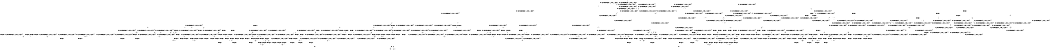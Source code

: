 digraph BCG {
size = "7, 10.5";
center = TRUE;
node [shape = circle];
0 [peripheries = 2];
0 -> 1 [label = "EX !0 !ATOMIC_EXCH_BRANCH (1, +1, TRUE, +1, 1, FALSE) !{}"];
0 -> 2 [label = "EX !2 !ATOMIC_EXCH_BRANCH (1, +0, TRUE, +0, 1, TRUE) !{}"];
0 -> 3 [label = "EX !1 !ATOMIC_EXCH_BRANCH (1, +1, TRUE, +0, 2, TRUE) !{}"];
0 -> 4 [label = "EX !0 !ATOMIC_EXCH_BRANCH (1, +1, TRUE, +1, 1, FALSE) !{}"];
0 -> 5 [label = "EX !2 !ATOMIC_EXCH_BRANCH (1, +0, TRUE, +0, 1, TRUE) !{}"];
0 -> 6 [label = "EX !1 !ATOMIC_EXCH_BRANCH (1, +1, TRUE, +0, 2, TRUE) !{}"];
1 -> 7 [label = "EX !2 !ATOMIC_EXCH_BRANCH (1, +0, TRUE, +0, 1, FALSE) !{}"];
2 -> 8 [label = "EX !0 !ATOMIC_EXCH_BRANCH (1, +1, TRUE, +1, 1, FALSE) !{}"];
3 -> 9 [label = "EX !0 !ATOMIC_EXCH_BRANCH (1, +1, TRUE, +1, 1, TRUE) !{}"];
4 -> 7 [label = "EX !2 !ATOMIC_EXCH_BRANCH (1, +0, TRUE, +0, 1, FALSE) !{}"];
4 -> 10 [label = "EX !1 !ATOMIC_EXCH_BRANCH (1, +1, TRUE, +0, 2, FALSE) !{}"];
4 -> 11 [label = "TERMINATE !0"];
4 -> 12 [label = "EX !2 !ATOMIC_EXCH_BRANCH (1, +0, TRUE, +0, 1, FALSE) !{}"];
4 -> 13 [label = "EX !1 !ATOMIC_EXCH_BRANCH (1, +1, TRUE, +0, 2, FALSE) !{}"];
4 -> 14 [label = "TERMINATE !0"];
5 -> 2 [label = "EX !2 !ATOMIC_EXCH_BRANCH (1, +0, TRUE, +0, 1, TRUE) !{}"];
5 -> 8 [label = "EX !0 !ATOMIC_EXCH_BRANCH (1, +1, TRUE, +1, 1, FALSE) !{}"];
5 -> 15 [label = "EX !1 !ATOMIC_EXCH_BRANCH (1, +1, TRUE, +0, 2, TRUE) !{}"];
5 -> 5 [label = "EX !2 !ATOMIC_EXCH_BRANCH (1, +0, TRUE, +0, 1, TRUE) !{}"];
5 -> 16 [label = "EX !0 !ATOMIC_EXCH_BRANCH (1, +1, TRUE, +1, 1, FALSE) !{}"];
5 -> 17 [label = "EX !1 !ATOMIC_EXCH_BRANCH (1, +1, TRUE, +0, 2, TRUE) !{}"];
6 -> 9 [label = "EX !0 !ATOMIC_EXCH_BRANCH (1, +1, TRUE, +1, 1, TRUE) !{}"];
6 -> 18 [label = "EX !2 !ATOMIC_EXCH_BRANCH (1, +0, TRUE, +0, 1, FALSE) !{}"];
6 -> 19 [label = "TERMINATE !1"];
6 -> 20 [label = "EX !0 !ATOMIC_EXCH_BRANCH (1, +1, TRUE, +1, 1, TRUE) !{}"];
6 -> 21 [label = "EX !2 !ATOMIC_EXCH_BRANCH (1, +0, TRUE, +0, 1, FALSE) !{}"];
6 -> 22 [label = "TERMINATE !1"];
7 -> 23 [label = "EX !1 !ATOMIC_EXCH_BRANCH (1, +1, TRUE, +0, 2, TRUE) !{}"];
8 -> 7 [label = "EX !2 !ATOMIC_EXCH_BRANCH (1, +0, TRUE, +0, 1, FALSE) !{}"];
9 -> 24 [label = "EX !2 !ATOMIC_EXCH_BRANCH (1, +0, TRUE, +0, 1, FALSE) !{}"];
10 -> 25 [label = "EX !2 !ATOMIC_EXCH_BRANCH (1, +0, TRUE, +0, 1, FALSE) !{}"];
11 -> 26 [label = "EX !2 !ATOMIC_EXCH_BRANCH (1, +0, TRUE, +0, 1, FALSE) !{}"];
12 -> 23 [label = "EX !1 !ATOMIC_EXCH_BRANCH (1, +1, TRUE, +0, 2, TRUE) !{}"];
12 -> 27 [label = "TERMINATE !0"];
12 -> 28 [label = "TERMINATE !2"];
12 -> 29 [label = "EX !1 !ATOMIC_EXCH_BRANCH (1, +1, TRUE, +0, 2, TRUE) !{}"];
12 -> 30 [label = "TERMINATE !0"];
12 -> 31 [label = "TERMINATE !2"];
13 -> 25 [label = "EX !2 !ATOMIC_EXCH_BRANCH (1, +0, TRUE, +0, 1, FALSE) !{}"];
13 -> 32 [label = "TERMINATE !0"];
13 -> 33 [label = "TERMINATE !1"];
13 -> 34 [label = "EX !2 !ATOMIC_EXCH_BRANCH (1, +0, TRUE, +0, 1, FALSE) !{}"];
13 -> 35 [label = "TERMINATE !0"];
13 -> 36 [label = "TERMINATE !1"];
14 -> 26 [label = "EX !2 !ATOMIC_EXCH_BRANCH (1, +0, TRUE, +0, 1, FALSE) !{}"];
14 -> 37 [label = "EX !1 !ATOMIC_EXCH_BRANCH (1, +1, TRUE, +0, 2, FALSE) !{}"];
14 -> 38 [label = "EX !2 !ATOMIC_EXCH_BRANCH (1, +0, TRUE, +0, 1, FALSE) !{}"];
14 -> 39 [label = "EX !1 !ATOMIC_EXCH_BRANCH (1, +1, TRUE, +0, 2, FALSE) !{}"];
15 -> 18 [label = "EX !2 !ATOMIC_EXCH_BRANCH (1, +0, TRUE, +0, 1, FALSE) !{}"];
16 -> 7 [label = "EX !2 !ATOMIC_EXCH_BRANCH (1, +0, TRUE, +0, 1, FALSE) !{}"];
16 -> 40 [label = "EX !1 !ATOMIC_EXCH_BRANCH (1, +1, TRUE, +0, 2, FALSE) !{}"];
16 -> 41 [label = "TERMINATE !0"];
16 -> 12 [label = "EX !2 !ATOMIC_EXCH_BRANCH (1, +0, TRUE, +0, 1, FALSE) !{}"];
16 -> 42 [label = "EX !1 !ATOMIC_EXCH_BRANCH (1, +1, TRUE, +0, 2, FALSE) !{}"];
16 -> 43 [label = "TERMINATE !0"];
17 -> 18 [label = "EX !2 !ATOMIC_EXCH_BRANCH (1, +0, TRUE, +0, 1, FALSE) !{}"];
17 -> 44 [label = "EX !0 !ATOMIC_EXCH_BRANCH (1, +1, TRUE, +1, 1, TRUE) !{}"];
17 -> 45 [label = "TERMINATE !1"];
17 -> 21 [label = "EX !2 !ATOMIC_EXCH_BRANCH (1, +0, TRUE, +0, 1, FALSE) !{}"];
17 -> 46 [label = "EX !0 !ATOMIC_EXCH_BRANCH (1, +1, TRUE, +1, 1, TRUE) !{}"];
17 -> 47 [label = "TERMINATE !1"];
18 -> 23 [label = "EX !0 !ATOMIC_EXCH_BRANCH (1, +1, TRUE, +1, 1, FALSE) !{}"];
19 -> 48 [label = "EX !0 !ATOMIC_EXCH_BRANCH (1, +1, TRUE, +1, 1, TRUE) !{}"];
20 -> 9 [label = "EX !0 !ATOMIC_EXCH_BRANCH (1, +1, TRUE, +1, 1, TRUE) !{}"];
20 -> 24 [label = "EX !2 !ATOMIC_EXCH_BRANCH (1, +0, TRUE, +0, 1, FALSE) !{}"];
20 -> 49 [label = "TERMINATE !1"];
20 -> 20 [label = "EX !0 !ATOMIC_EXCH_BRANCH (1, +1, TRUE, +1, 1, TRUE) !{}"];
20 -> 50 [label = "EX !2 !ATOMIC_EXCH_BRANCH (1, +0, TRUE, +0, 1, FALSE) !{}"];
20 -> 51 [label = "TERMINATE !1"];
21 -> 23 [label = "EX !0 !ATOMIC_EXCH_BRANCH (1, +1, TRUE, +1, 1, FALSE) !{}"];
21 -> 52 [label = "TERMINATE !2"];
21 -> 53 [label = "TERMINATE !1"];
21 -> 29 [label = "EX !0 !ATOMIC_EXCH_BRANCH (1, +1, TRUE, +1, 1, FALSE) !{}"];
21 -> 54 [label = "TERMINATE !2"];
21 -> 55 [label = "TERMINATE !1"];
22 -> 48 [label = "EX !0 !ATOMIC_EXCH_BRANCH (1, +1, TRUE, +1, 1, TRUE) !{}"];
22 -> 56 [label = "EX !2 !ATOMIC_EXCH_BRANCH (1, +0, TRUE, +0, 1, FALSE) !{}"];
22 -> 57 [label = "EX !0 !ATOMIC_EXCH_BRANCH (1, +1, TRUE, +1, 1, TRUE) !{}"];
22 -> 58 [label = "EX !2 !ATOMIC_EXCH_BRANCH (1, +0, TRUE, +0, 1, FALSE) !{}"];
23 -> 59 [label = "TERMINATE !0"];
24 -> 23 [label = "EX !0 !ATOMIC_EXCH_BRANCH (1, +1, TRUE, +1, 1, FALSE) !{}"];
25 -> 60 [label = "TERMINATE !0"];
26 -> 61 [label = "EX !1 !ATOMIC_EXCH_BRANCH (1, +1, TRUE, +0, 2, TRUE) !{}"];
27 -> 61 [label = "EX !1 !ATOMIC_EXCH_BRANCH (1, +1, TRUE, +0, 2, TRUE) !{}"];
28 -> 62 [label = "EX !1 !ATOMIC_EXCH_BRANCH (1, +1, TRUE, +0, 2, TRUE) !{}"];
29 -> 59 [label = "TERMINATE !0"];
29 -> 63 [label = "TERMINATE !2"];
29 -> 64 [label = "TERMINATE !1"];
29 -> 65 [label = "TERMINATE !0"];
29 -> 66 [label = "TERMINATE !2"];
29 -> 67 [label = "TERMINATE !1"];
30 -> 61 [label = "EX !1 !ATOMIC_EXCH_BRANCH (1, +1, TRUE, +0, 2, TRUE) !{}"];
30 -> 68 [label = "TERMINATE !2"];
30 -> 69 [label = "EX !1 !ATOMIC_EXCH_BRANCH (1, +1, TRUE, +0, 2, TRUE) !{}"];
30 -> 70 [label = "TERMINATE !2"];
31 -> 62 [label = "EX !1 !ATOMIC_EXCH_BRANCH (1, +1, TRUE, +0, 2, TRUE) !{}"];
31 -> 68 [label = "TERMINATE !0"];
31 -> 71 [label = "EX !1 !ATOMIC_EXCH_BRANCH (1, +1, TRUE, +0, 2, TRUE) !{}"];
31 -> 70 [label = "TERMINATE !0"];
32 -> 72 [label = "EX !2 !ATOMIC_EXCH_BRANCH (1, +0, TRUE, +0, 1, FALSE) !{}"];
33 -> 73 [label = "EX !2 !ATOMIC_EXCH_BRANCH (1, +0, TRUE, +0, 1, FALSE) !{}"];
34 -> 60 [label = "TERMINATE !0"];
34 -> 74 [label = "TERMINATE !2"];
34 -> 75 [label = "TERMINATE !1"];
34 -> 76 [label = "TERMINATE !0"];
34 -> 77 [label = "TERMINATE !2"];
34 -> 78 [label = "TERMINATE !1"];
35 -> 72 [label = "EX !2 !ATOMIC_EXCH_BRANCH (1, +0, TRUE, +0, 1, FALSE) !{}"];
35 -> 79 [label = "TERMINATE !1"];
35 -> 80 [label = "EX !2 !ATOMIC_EXCH_BRANCH (1, +0, TRUE, +0, 1, FALSE) !{}"];
35 -> 81 [label = "TERMINATE !1"];
36 -> 73 [label = "EX !2 !ATOMIC_EXCH_BRANCH (1, +0, TRUE, +0, 1, FALSE) !{}"];
36 -> 79 [label = "TERMINATE !0"];
36 -> 82 [label = "EX !2 !ATOMIC_EXCH_BRANCH (1, +0, TRUE, +0, 1, FALSE) !{}"];
36 -> 81 [label = "TERMINATE !0"];
37 -> 72 [label = "EX !2 !ATOMIC_EXCH_BRANCH (1, +0, TRUE, +0, 1, FALSE) !{}"];
38 -> 61 [label = "EX !1 !ATOMIC_EXCH_BRANCH (1, +1, TRUE, +0, 2, TRUE) !{}"];
38 -> 68 [label = "TERMINATE !2"];
38 -> 69 [label = "EX !1 !ATOMIC_EXCH_BRANCH (1, +1, TRUE, +0, 2, TRUE) !{}"];
38 -> 70 [label = "TERMINATE !2"];
39 -> 72 [label = "EX !2 !ATOMIC_EXCH_BRANCH (1, +0, TRUE, +0, 1, FALSE) !{}"];
39 -> 79 [label = "TERMINATE !1"];
39 -> 80 [label = "EX !2 !ATOMIC_EXCH_BRANCH (1, +0, TRUE, +0, 1, FALSE) !{}"];
39 -> 81 [label = "TERMINATE !1"];
40 -> 25 [label = "EX !2 !ATOMIC_EXCH_BRANCH (1, +0, TRUE, +0, 1, FALSE) !{}"];
41 -> 83 [label = "EX !1 !ATOMIC_EXCH_BRANCH (1, +1, TRUE, +0, 2, FALSE) !{}"];
42 -> 25 [label = "EX !2 !ATOMIC_EXCH_BRANCH (1, +0, TRUE, +0, 1, FALSE) !{}"];
42 -> 84 [label = "TERMINATE !0"];
42 -> 85 [label = "TERMINATE !1"];
42 -> 34 [label = "EX !2 !ATOMIC_EXCH_BRANCH (1, +0, TRUE, +0, 1, FALSE) !{}"];
42 -> 86 [label = "TERMINATE !0"];
42 -> 87 [label = "TERMINATE !1"];
43 -> 83 [label = "EX !1 !ATOMIC_EXCH_BRANCH (1, +1, TRUE, +0, 2, FALSE) !{}"];
43 -> 26 [label = "EX !2 !ATOMIC_EXCH_BRANCH (1, +0, TRUE, +0, 1, FALSE) !{}"];
43 -> 88 [label = "EX !1 !ATOMIC_EXCH_BRANCH (1, +1, TRUE, +0, 2, FALSE) !{}"];
43 -> 38 [label = "EX !2 !ATOMIC_EXCH_BRANCH (1, +0, TRUE, +0, 1, FALSE) !{}"];
44 -> 24 [label = "EX !2 !ATOMIC_EXCH_BRANCH (1, +0, TRUE, +0, 1, FALSE) !{}"];
45 -> 89 [label = "EX !0 !ATOMIC_EXCH_BRANCH (1, +1, TRUE, +1, 1, TRUE) !{}"];
46 -> 44 [label = "EX !0 !ATOMIC_EXCH_BRANCH (1, +1, TRUE, +1, 1, TRUE) !{}"];
46 -> 24 [label = "EX !2 !ATOMIC_EXCH_BRANCH (1, +0, TRUE, +0, 1, FALSE) !{}"];
46 -> 90 [label = "TERMINATE !1"];
46 -> 46 [label = "EX !0 !ATOMIC_EXCH_BRANCH (1, +1, TRUE, +1, 1, TRUE) !{}"];
46 -> 50 [label = "EX !2 !ATOMIC_EXCH_BRANCH (1, +0, TRUE, +0, 1, FALSE) !{}"];
46 -> 91 [label = "TERMINATE !1"];
47 -> 89 [label = "EX !0 !ATOMIC_EXCH_BRANCH (1, +1, TRUE, +1, 1, TRUE) !{}"];
47 -> 56 [label = "EX !2 !ATOMIC_EXCH_BRANCH (1, +0, TRUE, +0, 1, FALSE) !{}"];
47 -> 92 [label = "EX !0 !ATOMIC_EXCH_BRANCH (1, +1, TRUE, +1, 1, TRUE) !{}"];
47 -> 58 [label = "EX !2 !ATOMIC_EXCH_BRANCH (1, +0, TRUE, +0, 1, FALSE) !{}"];
48 -> 93 [label = "EX !2 !ATOMIC_EXCH_BRANCH (1, +0, TRUE, +0, 1, FALSE) !{}"];
49 -> 93 [label = "EX !2 !ATOMIC_EXCH_BRANCH (1, +0, TRUE, +0, 1, FALSE) !{}"];
50 -> 23 [label = "EX !0 !ATOMIC_EXCH_BRANCH (1, +1, TRUE, +1, 1, FALSE) !{}"];
50 -> 94 [label = "TERMINATE !2"];
50 -> 95 [label = "TERMINATE !1"];
50 -> 29 [label = "EX !0 !ATOMIC_EXCH_BRANCH (1, +1, TRUE, +1, 1, FALSE) !{}"];
50 -> 96 [label = "TERMINATE !2"];
50 -> 97 [label = "TERMINATE !1"];
51 -> 93 [label = "EX !2 !ATOMIC_EXCH_BRANCH (1, +0, TRUE, +0, 1, FALSE) !{}"];
51 -> 48 [label = "EX !0 !ATOMIC_EXCH_BRANCH (1, +1, TRUE, +1, 1, TRUE) !{}"];
51 -> 98 [label = "EX !2 !ATOMIC_EXCH_BRANCH (1, +0, TRUE, +0, 1, FALSE) !{}"];
51 -> 57 [label = "EX !0 !ATOMIC_EXCH_BRANCH (1, +1, TRUE, +1, 1, TRUE) !{}"];
52 -> 62 [label = "EX !0 !ATOMIC_EXCH_BRANCH (1, +1, TRUE, +1, 1, FALSE) !{}"];
53 -> 99 [label = "EX !0 !ATOMIC_EXCH_BRANCH (1, +1, TRUE, +1, 1, FALSE) !{}"];
54 -> 62 [label = "EX !0 !ATOMIC_EXCH_BRANCH (1, +1, TRUE, +1, 1, FALSE) !{}"];
54 -> 100 [label = "TERMINATE !1"];
54 -> 71 [label = "EX !0 !ATOMIC_EXCH_BRANCH (1, +1, TRUE, +1, 1, FALSE) !{}"];
54 -> 101 [label = "TERMINATE !1"];
55 -> 99 [label = "EX !0 !ATOMIC_EXCH_BRANCH (1, +1, TRUE, +1, 1, FALSE) !{}"];
55 -> 100 [label = "TERMINATE !2"];
55 -> 102 [label = "EX !0 !ATOMIC_EXCH_BRANCH (1, +1, TRUE, +1, 1, FALSE) !{}"];
55 -> 101 [label = "TERMINATE !2"];
56 -> 99 [label = "EX !0 !ATOMIC_EXCH_BRANCH (1, +1, TRUE, +1, 1, FALSE) !{}"];
57 -> 48 [label = "EX !0 !ATOMIC_EXCH_BRANCH (1, +1, TRUE, +1, 1, TRUE) !{}"];
57 -> 93 [label = "EX !2 !ATOMIC_EXCH_BRANCH (1, +0, TRUE, +0, 1, FALSE) !{}"];
57 -> 57 [label = "EX !0 !ATOMIC_EXCH_BRANCH (1, +1, TRUE, +1, 1, TRUE) !{}"];
57 -> 98 [label = "EX !2 !ATOMIC_EXCH_BRANCH (1, +0, TRUE, +0, 1, FALSE) !{}"];
58 -> 99 [label = "EX !0 !ATOMIC_EXCH_BRANCH (1, +1, TRUE, +1, 1, FALSE) !{}"];
58 -> 100 [label = "TERMINATE !2"];
58 -> 102 [label = "EX !0 !ATOMIC_EXCH_BRANCH (1, +1, TRUE, +1, 1, FALSE) !{}"];
58 -> 101 [label = "TERMINATE !2"];
59 -> 103 [label = "TERMINATE !2"];
60 -> 104 [label = "TERMINATE !2"];
61 -> 103 [label = "TERMINATE !2"];
62 -> 103 [label = "TERMINATE !0"];
63 -> 103 [label = "TERMINATE !0"];
64 -> 105 [label = "TERMINATE !0"];
65 -> 103 [label = "TERMINATE !2"];
65 -> 105 [label = "TERMINATE !1"];
65 -> 106 [label = "TERMINATE !2"];
65 -> 107 [label = "TERMINATE !1"];
66 -> 103 [label = "TERMINATE !0"];
66 -> 108 [label = "TERMINATE !1"];
66 -> 106 [label = "TERMINATE !0"];
66 -> 109 [label = "TERMINATE !1"];
67 -> 105 [label = "TERMINATE !0"];
67 -> 108 [label = "TERMINATE !2"];
67 -> 107 [label = "TERMINATE !0"];
67 -> 109 [label = "TERMINATE !2"];
68 -> 110 [label = "EX !1 !ATOMIC_EXCH_BRANCH (1, +1, TRUE, +0, 2, TRUE) !{}"];
69 -> 103 [label = "TERMINATE !2"];
69 -> 105 [label = "TERMINATE !1"];
69 -> 106 [label = "TERMINATE !2"];
69 -> 107 [label = "TERMINATE !1"];
70 -> 110 [label = "EX !1 !ATOMIC_EXCH_BRANCH (1, +1, TRUE, +0, 2, TRUE) !{}"];
70 -> 111 [label = "EX !1 !ATOMIC_EXCH_BRANCH (1, +1, TRUE, +0, 2, TRUE) !{}"];
71 -> 103 [label = "TERMINATE !0"];
71 -> 108 [label = "TERMINATE !1"];
71 -> 106 [label = "TERMINATE !0"];
71 -> 109 [label = "TERMINATE !1"];
72 -> 104 [label = "TERMINATE !2"];
73 -> 112 [label = "TERMINATE !0"];
74 -> 104 [label = "TERMINATE !0"];
75 -> 112 [label = "TERMINATE !0"];
76 -> 104 [label = "TERMINATE !2"];
76 -> 112 [label = "TERMINATE !1"];
76 -> 113 [label = "TERMINATE !2"];
76 -> 114 [label = "TERMINATE !1"];
77 -> 104 [label = "TERMINATE !0"];
77 -> 115 [label = "TERMINATE !1"];
77 -> 113 [label = "TERMINATE !0"];
77 -> 116 [label = "TERMINATE !1"];
78 -> 112 [label = "TERMINATE !0"];
78 -> 115 [label = "TERMINATE !2"];
78 -> 114 [label = "TERMINATE !0"];
78 -> 116 [label = "TERMINATE !2"];
79 -> 117 [label = "EX !2 !ATOMIC_EXCH_BRANCH (1, +0, TRUE, +0, 1, FALSE) !{}"];
80 -> 104 [label = "TERMINATE !2"];
80 -> 112 [label = "TERMINATE !1"];
80 -> 113 [label = "TERMINATE !2"];
80 -> 114 [label = "TERMINATE !1"];
81 -> 117 [label = "EX !2 !ATOMIC_EXCH_BRANCH (1, +0, TRUE, +0, 1, FALSE) !{}"];
81 -> 118 [label = "EX !2 !ATOMIC_EXCH_BRANCH (1, +0, TRUE, +0, 1, FALSE) !{}"];
82 -> 112 [label = "TERMINATE !0"];
82 -> 115 [label = "TERMINATE !2"];
82 -> 114 [label = "TERMINATE !0"];
82 -> 116 [label = "TERMINATE !2"];
83 -> 72 [label = "EX !2 !ATOMIC_EXCH_BRANCH (1, +0, TRUE, +0, 1, FALSE) !{}"];
84 -> 119 [label = "TERMINATE !1"];
85 -> 119 [label = "TERMINATE !0"];
86 -> 119 [label = "TERMINATE !1"];
86 -> 72 [label = "EX !2 !ATOMIC_EXCH_BRANCH (1, +0, TRUE, +0, 1, FALSE) !{}"];
86 -> 120 [label = "TERMINATE !1"];
86 -> 80 [label = "EX !2 !ATOMIC_EXCH_BRANCH (1, +0, TRUE, +0, 1, FALSE) !{}"];
87 -> 119 [label = "TERMINATE !0"];
87 -> 73 [label = "EX !2 !ATOMIC_EXCH_BRANCH (1, +0, TRUE, +0, 1, FALSE) !{}"];
87 -> 120 [label = "TERMINATE !0"];
87 -> 82 [label = "EX !2 !ATOMIC_EXCH_BRANCH (1, +0, TRUE, +0, 1, FALSE) !{}"];
88 -> 72 [label = "EX !2 !ATOMIC_EXCH_BRANCH (1, +0, TRUE, +0, 1, FALSE) !{}"];
88 -> 119 [label = "TERMINATE !1"];
88 -> 80 [label = "EX !2 !ATOMIC_EXCH_BRANCH (1, +0, TRUE, +0, 1, FALSE) !{}"];
88 -> 120 [label = "TERMINATE !1"];
89 -> 93 [label = "EX !2 !ATOMIC_EXCH_BRANCH (1, +0, TRUE, +0, 1, FALSE) !{}"];
90 -> 89 [label = "EX !0 !ATOMIC_EXCH_BRANCH (1, +1, TRUE, +1, 1, TRUE) !{}"];
91 -> 89 [label = "EX !0 !ATOMIC_EXCH_BRANCH (1, +1, TRUE, +1, 1, TRUE) !{}"];
91 -> 93 [label = "EX !2 !ATOMIC_EXCH_BRANCH (1, +0, TRUE, +0, 1, FALSE) !{}"];
91 -> 92 [label = "EX !0 !ATOMIC_EXCH_BRANCH (1, +1, TRUE, +1, 1, TRUE) !{}"];
91 -> 98 [label = "EX !2 !ATOMIC_EXCH_BRANCH (1, +0, TRUE, +0, 1, FALSE) !{}"];
92 -> 89 [label = "EX !0 !ATOMIC_EXCH_BRANCH (1, +1, TRUE, +1, 1, TRUE) !{}"];
92 -> 93 [label = "EX !2 !ATOMIC_EXCH_BRANCH (1, +0, TRUE, +0, 1, FALSE) !{}"];
92 -> 92 [label = "EX !0 !ATOMIC_EXCH_BRANCH (1, +1, TRUE, +1, 1, TRUE) !{}"];
92 -> 98 [label = "EX !2 !ATOMIC_EXCH_BRANCH (1, +0, TRUE, +0, 1, FALSE) !{}"];
93 -> 99 [label = "EX !0 !ATOMIC_EXCH_BRANCH (1, +1, TRUE, +1, 1, FALSE) !{}"];
94 -> 121 [label = "TERMINATE !1"];
95 -> 121 [label = "TERMINATE !2"];
96 -> 121 [label = "TERMINATE !1"];
96 -> 62 [label = "EX !0 !ATOMIC_EXCH_BRANCH (1, +1, TRUE, +1, 1, FALSE) !{}"];
96 -> 122 [label = "TERMINATE !1"];
96 -> 71 [label = "EX !0 !ATOMIC_EXCH_BRANCH (1, +1, TRUE, +1, 1, FALSE) !{}"];
97 -> 121 [label = "TERMINATE !2"];
97 -> 99 [label = "EX !0 !ATOMIC_EXCH_BRANCH (1, +1, TRUE, +1, 1, FALSE) !{}"];
97 -> 122 [label = "TERMINATE !2"];
97 -> 102 [label = "EX !0 !ATOMIC_EXCH_BRANCH (1, +1, TRUE, +1, 1, FALSE) !{}"];
98 -> 99 [label = "EX !0 !ATOMIC_EXCH_BRANCH (1, +1, TRUE, +1, 1, FALSE) !{}"];
98 -> 121 [label = "TERMINATE !2"];
98 -> 102 [label = "EX !0 !ATOMIC_EXCH_BRANCH (1, +1, TRUE, +1, 1, FALSE) !{}"];
98 -> 122 [label = "TERMINATE !2"];
99 -> 105 [label = "TERMINATE !0"];
100 -> 123 [label = "EX !0 !ATOMIC_EXCH_BRANCH (1, +1, TRUE, +1, 1, FALSE) !{}"];
101 -> 123 [label = "EX !0 !ATOMIC_EXCH_BRANCH (1, +1, TRUE, +1, 1, FALSE) !{}"];
101 -> 124 [label = "EX !0 !ATOMIC_EXCH_BRANCH (1, +1, TRUE, +1, 1, FALSE) !{}"];
102 -> 105 [label = "TERMINATE !0"];
102 -> 108 [label = "TERMINATE !2"];
102 -> 107 [label = "TERMINATE !0"];
102 -> 109 [label = "TERMINATE !2"];
103 -> 125 [label = "TERMINATE !1"];
104 -> 126 [label = "TERMINATE !1"];
105 -> 125 [label = "TERMINATE !2"];
106 -> 125 [label = "TERMINATE !1"];
106 -> 127 [label = "TERMINATE !1"];
107 -> 125 [label = "TERMINATE !2"];
107 -> 127 [label = "TERMINATE !2"];
108 -> 125 [label = "TERMINATE !0"];
109 -> 125 [label = "TERMINATE !0"];
109 -> 127 [label = "TERMINATE !0"];
110 -> 125 [label = "TERMINATE !1"];
111 -> 125 [label = "TERMINATE !1"];
111 -> 127 [label = "TERMINATE !1"];
112 -> 126 [label = "TERMINATE !2"];
113 -> 126 [label = "TERMINATE !1"];
113 -> 128 [label = "TERMINATE !1"];
114 -> 126 [label = "TERMINATE !2"];
114 -> 128 [label = "TERMINATE !2"];
115 -> 126 [label = "TERMINATE !0"];
116 -> 126 [label = "TERMINATE !0"];
116 -> 128 [label = "TERMINATE !0"];
117 -> 126 [label = "TERMINATE !2"];
118 -> 126 [label = "TERMINATE !2"];
118 -> 128 [label = "TERMINATE !2"];
119 -> 117 [label = "EX !2 !ATOMIC_EXCH_BRANCH (1, +0, TRUE, +0, 1, FALSE) !{}"];
120 -> 117 [label = "EX !2 !ATOMIC_EXCH_BRANCH (1, +0, TRUE, +0, 1, FALSE) !{}"];
120 -> 118 [label = "EX !2 !ATOMIC_EXCH_BRANCH (1, +0, TRUE, +0, 1, FALSE) !{}"];
121 -> 123 [label = "EX !0 !ATOMIC_EXCH_BRANCH (1, +1, TRUE, +1, 1, FALSE) !{}"];
122 -> 123 [label = "EX !0 !ATOMIC_EXCH_BRANCH (1, +1, TRUE, +1, 1, FALSE) !{}"];
122 -> 124 [label = "EX !0 !ATOMIC_EXCH_BRANCH (1, +1, TRUE, +1, 1, FALSE) !{}"];
123 -> 125 [label = "TERMINATE !0"];
124 -> 125 [label = "TERMINATE !0"];
124 -> 127 [label = "TERMINATE !0"];
125 -> 129 [label = "exit"];
126 -> 129 [label = "exit"];
127 -> 130 [label = "exit"];
128 -> 130 [label = "exit"];
}
